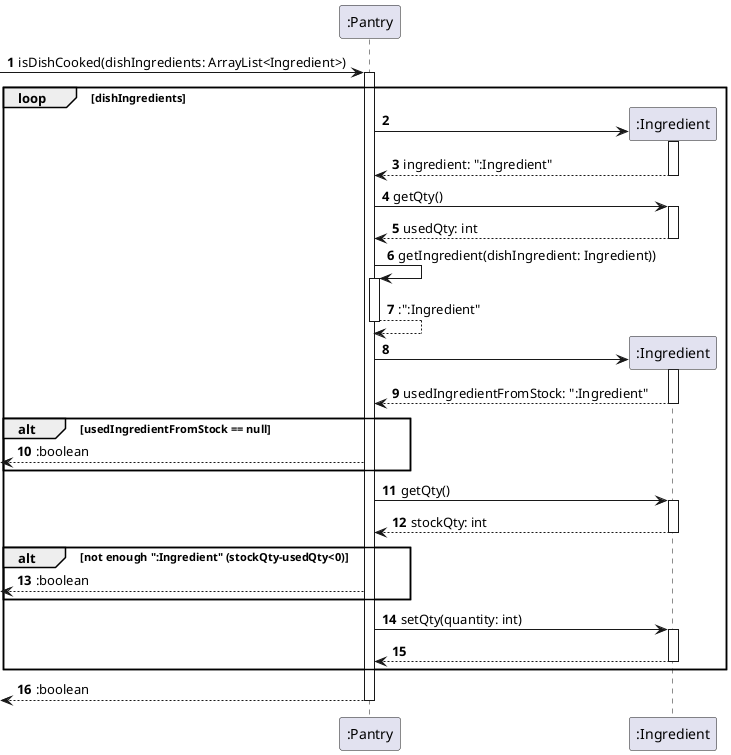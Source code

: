 @startuml
!define FUNCTION class isDishCooked
!define PANTRY class ":Pantry"
!define INGREDIENT class ":Ingredient"
!define DISH class Dish

autonumber

 -> ":Pantry": isDishCooked(dishIngredients: ArrayList<Ingredient>)
 activate ":Pantry"

 loop dishIngredients
 ":Pantry" -> ":Ingredient" **:
 activate ":Ingredient"
 ":Ingredient" --> ":Pantry": ingredient: ":Ingredient"
 deactivate ":Ingredient"

  ":Pantry" -> ":Ingredient": getQty()
  activate ":Ingredient"
  return usedQty: int

 ":Pantry" -> ":Pantry": getIngredient(dishIngredient: Ingredient))
 activate ":Pantry"
 return :":Ingredient"

 ":Pantry" -> ":Ingredient" **:
 activate ":Ingredient"
 return usedIngredientFromStock: ":Ingredient"

 alt usedIngredientFromStock == null
 <-- ":Pantry": :boolean
 end alt

 ":Pantry" -> ":Ingredient": getQty()
 activate ":Ingredient"
 return stockQty: int

 alt not enough ":Ingredient" (stockQty-usedQty<0)
 <-- ":Pantry": :boolean
 end alt
 ":Pantry" -> ":Ingredient" : setQty(quantity: int)
 activate ":Ingredient"
 return
 end loop

 return :boolean



@enduml